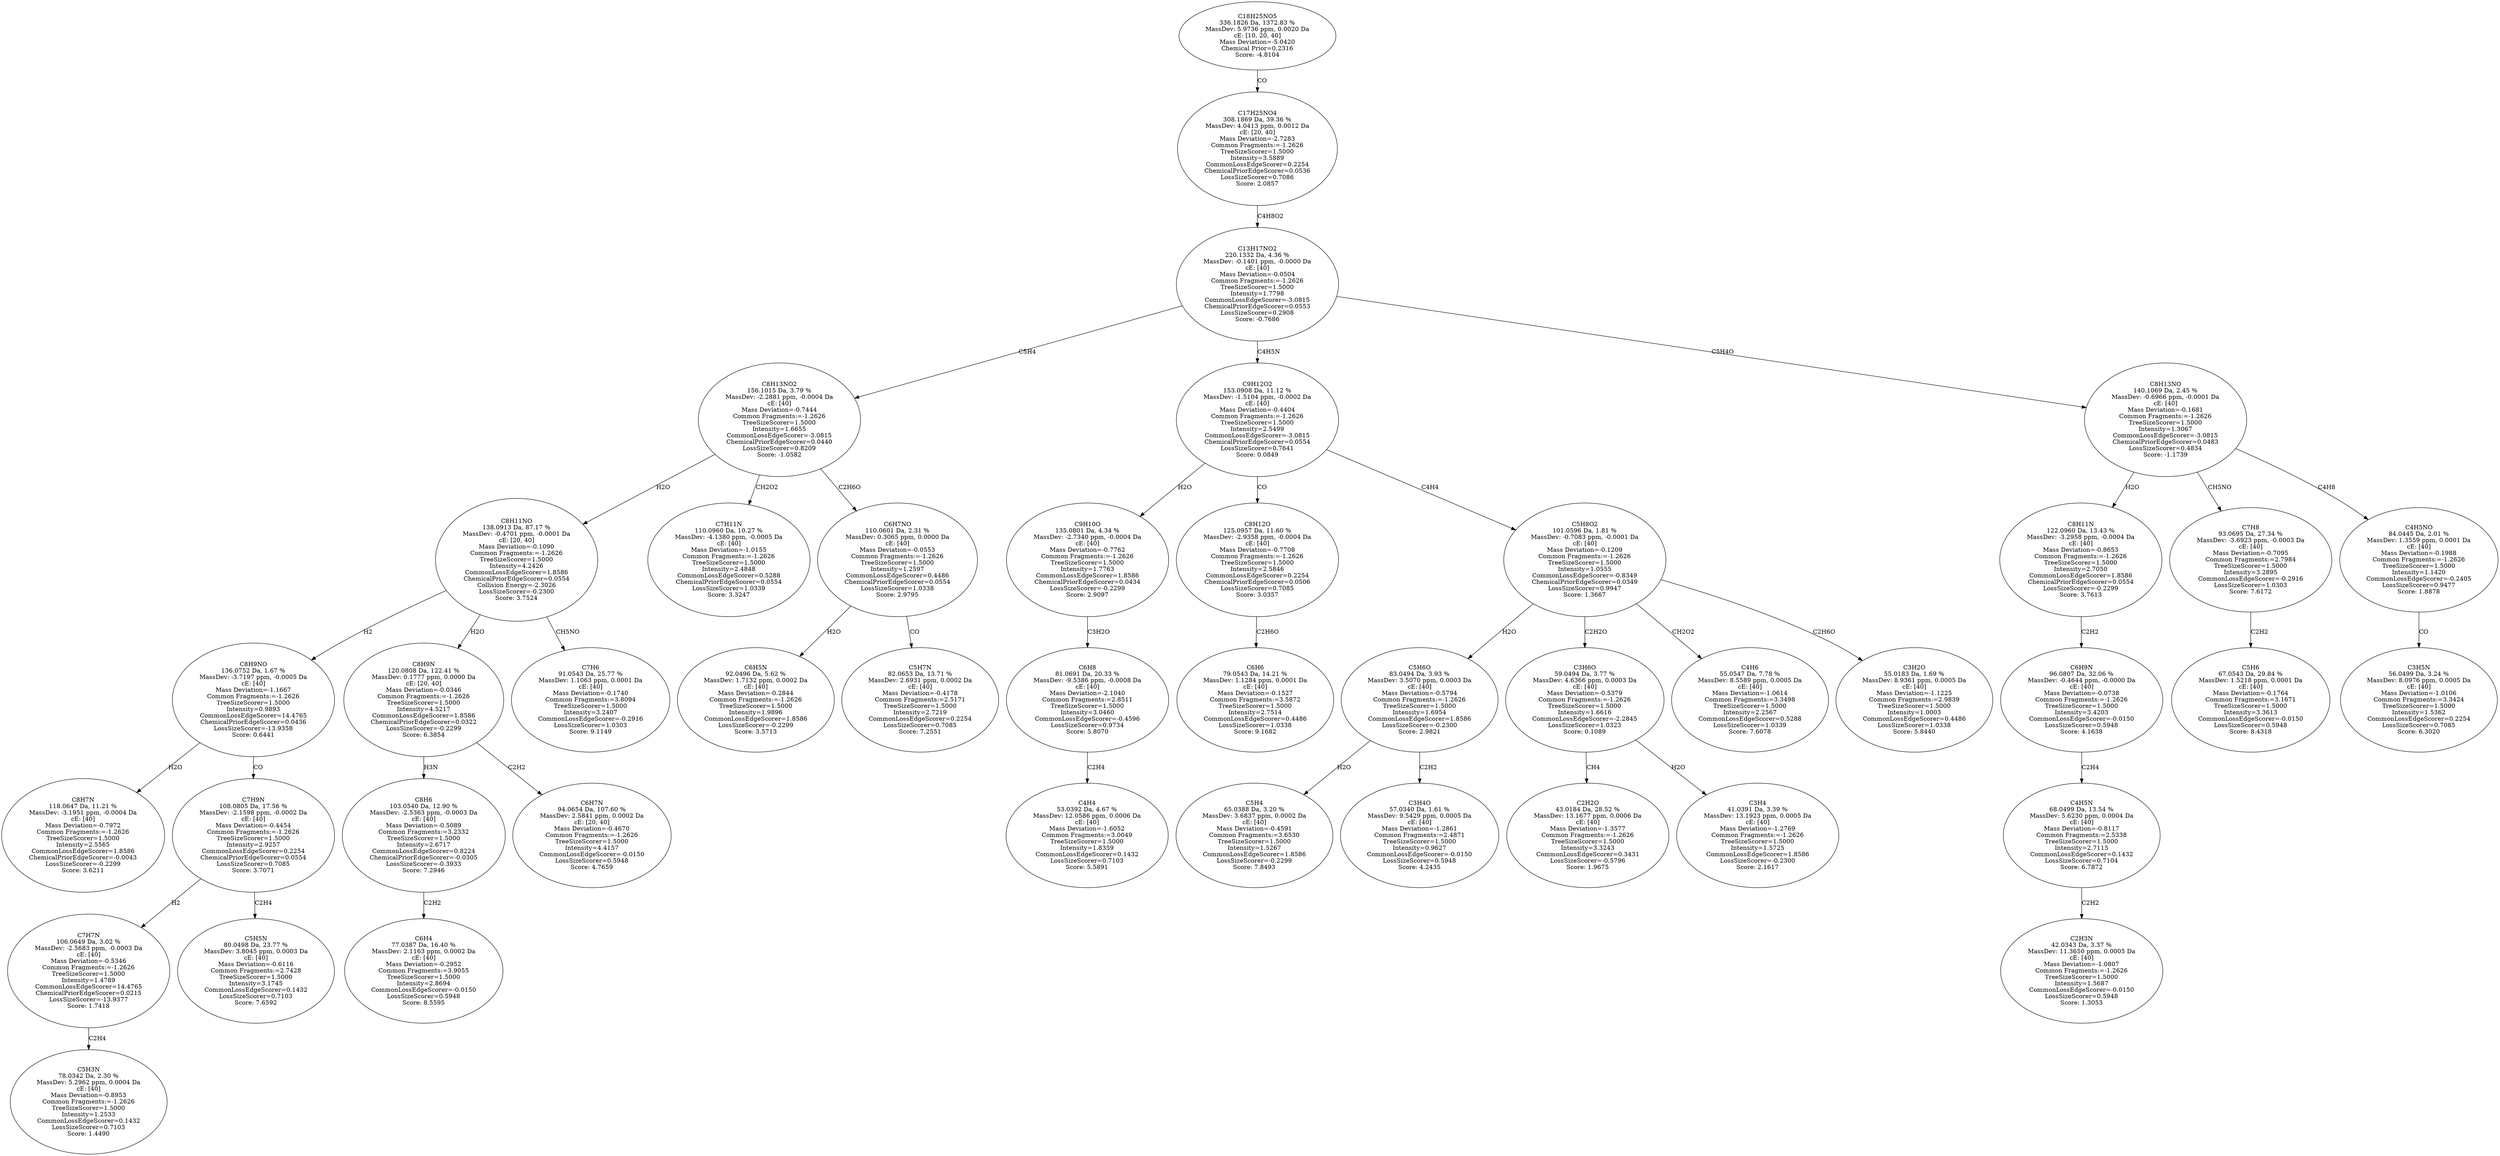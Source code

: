 strict digraph {
v1 [label="C8H7N\n118.0647 Da, 11.21 %\nMassDev: -3.1951 ppm, -0.0004 Da\ncE: [40]\nMass Deviation=-0.7972\nCommon Fragments:=-1.2626\nTreeSizeScorer=1.5000\nIntensity=2.5565\nCommonLossEdgeScorer=1.8586\nChemicalPriorEdgeScorer=-0.0043\nLossSizeScorer=-0.2299\nScore: 3.6211"];
v2 [label="C5H3N\n78.0342 Da, 2.30 %\nMassDev: 5.2962 ppm, 0.0004 Da\ncE: [40]\nMass Deviation=-0.8953\nCommon Fragments:=-1.2626\nTreeSizeScorer=1.5000\nIntensity=1.2533\nCommonLossEdgeScorer=0.1432\nLossSizeScorer=0.7103\nScore: 1.4490"];
v3 [label="C7H7N\n106.0649 Da, 3.02 %\nMassDev: -2.5683 ppm, -0.0003 Da\ncE: [40]\nMass Deviation=-0.5346\nCommon Fragments:=-1.2626\nTreeSizeScorer=1.5000\nIntensity=1.4789\nCommonLossEdgeScorer=14.4765\nChemicalPriorEdgeScorer=0.0215\nLossSizeScorer=-13.9377\nScore: 1.7418"];
v4 [label="C5H5N\n80.0498 Da, 23.77 %\nMassDev: 3.8045 ppm, 0.0003 Da\ncE: [40]\nMass Deviation=-0.6116\nCommon Fragments:=2.7428\nTreeSizeScorer=1.5000\nIntensity=3.1745\nCommonLossEdgeScorer=0.1432\nLossSizeScorer=0.7103\nScore: 7.6592"];
v5 [label="C7H9N\n108.0805 Da, 17.56 %\nMassDev: -2.1598 ppm, -0.0002 Da\ncE: [40]\nMass Deviation=-0.4454\nCommon Fragments:=-1.2626\nTreeSizeScorer=1.5000\nIntensity=2.9257\nCommonLossEdgeScorer=0.2254\nChemicalPriorEdgeScorer=0.0554\nLossSizeScorer=0.7085\nScore: 3.7071"];
v6 [label="C8H9NO\n136.0752 Da, 1.67 %\nMassDev: -3.7197 ppm, -0.0005 Da\ncE: [40]\nMass Deviation=-1.1667\nCommon Fragments:=-1.2626\nTreeSizeScorer=1.5000\nIntensity=0.9893\nCommonLossEdgeScorer=14.4765\nChemicalPriorEdgeScorer=0.0436\nLossSizeScorer=-13.9358\nScore: 0.6441"];
v7 [label="C6H4\n77.0387 Da, 16.40 %\nMassDev: 2.1163 ppm, 0.0002 Da\ncE: [40]\nMass Deviation=-0.2952\nCommon Fragments:=3.9055\nTreeSizeScorer=1.5000\nIntensity=2.8694\nCommonLossEdgeScorer=-0.0150\nLossSizeScorer=0.5948\nScore: 8.5595"];
v8 [label="C8H6\n103.0540 Da, 12.90 %\nMassDev: -2.5363 ppm, -0.0003 Da\ncE: [40]\nMass Deviation=-0.5089\nCommon Fragments:=3.2332\nTreeSizeScorer=1.5000\nIntensity=2.6717\nCommonLossEdgeScorer=0.8224\nChemicalPriorEdgeScorer=-0.0305\nLossSizeScorer=-0.3933\nScore: 7.2946"];
v9 [label="C6H7N\n94.0654 Da, 107.60 %\nMassDev: 2.5841 ppm, 0.0002 Da\ncE: [20, 40]\nMass Deviation=-0.4670\nCommon Fragments:=-1.2626\nTreeSizeScorer=1.5000\nIntensity=4.4157\nCommonLossEdgeScorer=-0.0150\nLossSizeScorer=0.5948\nScore: 4.7659"];
v10 [label="C8H9N\n120.0808 Da, 122.41 %\nMassDev: 0.1777 ppm, 0.0000 Da\ncE: [20, 40]\nMass Deviation=-0.0346\nCommon Fragments:=-1.2626\nTreeSizeScorer=1.5000\nIntensity=4.5217\nCommonLossEdgeScorer=1.8586\nChemicalPriorEdgeScorer=0.0322\nLossSizeScorer=-0.2299\nScore: 6.3854"];
v11 [label="C7H6\n91.0543 Da, 25.77 %\nMassDev: 1.1063 ppm, 0.0001 Da\ncE: [40]\nMass Deviation=-0.1740\nCommon Fragments:=3.8094\nTreeSizeScorer=1.5000\nIntensity=3.2407\nCommonLossEdgeScorer=-0.2916\nLossSizeScorer=1.0303\nScore: 9.1149"];
v12 [label="C8H11NO\n138.0913 Da, 87.17 %\nMassDev: -0.4701 ppm, -0.0001 Da\ncE: [20, 40]\nMass Deviation=-0.1090\nCommon Fragments:=-1.2626\nTreeSizeScorer=1.5000\nIntensity=4.2426\nCommonLossEdgeScorer=1.8586\nChemicalPriorEdgeScorer=0.0554\nCollision Energy=-2.3026\nLossSizeScorer=-0.2300\nScore: 3.7524"];
v13 [label="C7H11N\n110.0960 Da, 10.27 %\nMassDev: -4.1380 ppm, -0.0005 Da\ncE: [40]\nMass Deviation=-1.0155\nCommon Fragments:=-1.2626\nTreeSizeScorer=1.5000\nIntensity=2.4848\nCommonLossEdgeScorer=0.5288\nChemicalPriorEdgeScorer=0.0554\nLossSizeScorer=1.0339\nScore: 3.3247"];
v14 [label="C6H5N\n92.0496 Da, 5.62 %\nMassDev: 1.7132 ppm, 0.0002 Da\ncE: [40]\nMass Deviation=-0.2844\nCommon Fragments:=-1.2626\nTreeSizeScorer=1.5000\nIntensity=1.9896\nCommonLossEdgeScorer=1.8586\nLossSizeScorer=-0.2299\nScore: 3.5713"];
v15 [label="C5H7N\n82.0653 Da, 13.71 %\nMassDev: 2.6931 ppm, 0.0002 Da\ncE: [40]\nMass Deviation=-0.4178\nCommon Fragments:=2.5171\nTreeSizeScorer=1.5000\nIntensity=2.7219\nCommonLossEdgeScorer=0.2254\nLossSizeScorer=0.7085\nScore: 7.2551"];
v16 [label="C6H7NO\n110.0601 Da, 2.31 %\nMassDev: 0.3065 ppm, 0.0000 Da\ncE: [40]\nMass Deviation=-0.0553\nCommon Fragments:=-1.2626\nTreeSizeScorer=1.5000\nIntensity=1.2597\nCommonLossEdgeScorer=0.4486\nChemicalPriorEdgeScorer=0.0554\nLossSizeScorer=1.0338\nScore: 2.9795"];
v17 [label="C8H13NO2\n156.1015 Da, 3.79 %\nMassDev: -2.2881 ppm, -0.0004 Da\ncE: [40]\nMass Deviation=-0.7444\nCommon Fragments:=-1.2626\nTreeSizeScorer=1.5000\nIntensity=1.6655\nCommonLossEdgeScorer=-3.0815\nChemicalPriorEdgeScorer=0.0440\nLossSizeScorer=0.8209\nScore: -1.0582"];
v18 [label="C4H4\n53.0392 Da, 4.67 %\nMassDev: 12.0586 ppm, 0.0006 Da\ncE: [40]\nMass Deviation=-1.6052\nCommon Fragments:=3.0049\nTreeSizeScorer=1.5000\nIntensity=1.8359\nCommonLossEdgeScorer=0.1432\nLossSizeScorer=0.7103\nScore: 5.5891"];
v19 [label="C6H8\n81.0691 Da, 20.33 %\nMassDev: -9.5386 ppm, -0.0008 Da\ncE: [40]\nMass Deviation=-2.1040\nCommon Fragments:=2.8511\nTreeSizeScorer=1.5000\nIntensity=3.0460\nCommonLossEdgeScorer=-0.4596\nLossSizeScorer=0.9734\nScore: 5.8070"];
v20 [label="C9H10O\n135.0801 Da, 4.34 %\nMassDev: -2.7340 ppm, -0.0004 Da\ncE: [40]\nMass Deviation=-0.7762\nCommon Fragments:=-1.2626\nTreeSizeScorer=1.5000\nIntensity=1.7763\nCommonLossEdgeScorer=1.8586\nChemicalPriorEdgeScorer=0.0434\nLossSizeScorer=-0.2299\nScore: 2.9097"];
v21 [label="C6H6\n79.0543 Da, 14.21 %\nMassDev: 1.1284 ppm, 0.0001 Da\ncE: [40]\nMass Deviation=-0.1527\nCommon Fragments:=3.5872\nTreeSizeScorer=1.5000\nIntensity=2.7514\nCommonLossEdgeScorer=0.4486\nLossSizeScorer=1.0338\nScore: 9.1682"];
v22 [label="C8H12O\n125.0957 Da, 11.60 %\nMassDev: -2.9358 ppm, -0.0004 Da\ncE: [40]\nMass Deviation=-0.7708\nCommon Fragments:=-1.2626\nTreeSizeScorer=1.5000\nIntensity=2.5846\nCommonLossEdgeScorer=0.2254\nChemicalPriorEdgeScorer=0.0506\nLossSizeScorer=0.7085\nScore: 3.0357"];
v23 [label="C5H4\n65.0388 Da, 3.20 %\nMassDev: 3.6837 ppm, 0.0002 Da\ncE: [40]\nMass Deviation=-0.4591\nCommon Fragments:=3.6530\nTreeSizeScorer=1.5000\nIntensity=1.5267\nCommonLossEdgeScorer=1.8586\nLossSizeScorer=-0.2299\nScore: 7.8493"];
v24 [label="C3H4O\n57.0340 Da, 1.61 %\nMassDev: 9.5429 ppm, 0.0005 Da\ncE: [40]\nMass Deviation=-1.2861\nCommon Fragments:=2.4871\nTreeSizeScorer=1.5000\nIntensity=0.9627\nCommonLossEdgeScorer=-0.0150\nLossSizeScorer=0.5948\nScore: 4.2435"];
v25 [label="C5H6O\n83.0494 Da, 3.93 %\nMassDev: 3.5070 ppm, 0.0003 Da\ncE: [40]\nMass Deviation=-0.5794\nCommon Fragments:=-1.2626\nTreeSizeScorer=1.5000\nIntensity=1.6954\nCommonLossEdgeScorer=1.8586\nLossSizeScorer=-0.2300\nScore: 2.9821"];
v26 [label="C2H2O\n43.0184 Da, 28.52 %\nMassDev: 13.1677 ppm, 0.0006 Da\ncE: [40]\nMass Deviation=-1.3577\nCommon Fragments:=-1.2626\nTreeSizeScorer=1.5000\nIntensity=3.3243\nCommonLossEdgeScorer=0.3431\nLossSizeScorer=-0.5796\nScore: 1.9675"];
v27 [label="C3H4\n41.0391 Da, 3.39 %\nMassDev: 13.1923 ppm, 0.0005 Da\ncE: [40]\nMass Deviation=-1.2769\nCommon Fragments:=-1.2626\nTreeSizeScorer=1.5000\nIntensity=1.5725\nCommonLossEdgeScorer=1.8586\nLossSizeScorer=-0.2300\nScore: 2.1617"];
v28 [label="C3H6O\n59.0494 Da, 3.77 %\nMassDev: 4.6366 ppm, 0.0003 Da\ncE: [40]\nMass Deviation=-0.5379\nCommon Fragments:=-1.2626\nTreeSizeScorer=1.5000\nIntensity=1.6616\nCommonLossEdgeScorer=-2.2845\nLossSizeScorer=1.0323\nScore: 0.1089"];
v29 [label="C4H6\n55.0547 Da, 7.78 %\nMassDev: 8.5589 ppm, 0.0005 Da\ncE: [40]\nMass Deviation=-1.0614\nCommon Fragments:=3.3498\nTreeSizeScorer=1.5000\nIntensity=2.2567\nCommonLossEdgeScorer=0.5288\nLossSizeScorer=1.0339\nScore: 7.6078"];
v30 [label="C3H2O\n55.0183 Da, 1.69 %\nMassDev: 8.9361 ppm, 0.0005 Da\ncE: [40]\nMass Deviation=-1.1225\nCommon Fragments:=2.9839\nTreeSizeScorer=1.5000\nIntensity=1.0003\nCommonLossEdgeScorer=0.4486\nLossSizeScorer=1.0338\nScore: 5.8440"];
v31 [label="C5H8O2\n101.0596 Da, 1.81 %\nMassDev: -0.7083 ppm, -0.0001 Da\ncE: [40]\nMass Deviation=-0.1209\nCommon Fragments:=-1.2626\nTreeSizeScorer=1.5000\nIntensity=1.0555\nCommonLossEdgeScorer=-0.8349\nChemicalPriorEdgeScorer=0.0349\nLossSizeScorer=0.9947\nScore: 1.3667"];
v32 [label="C9H12O2\n153.0908 Da, 11.12 %\nMassDev: -1.5104 ppm, -0.0002 Da\ncE: [40]\nMass Deviation=-0.4404\nCommon Fragments:=-1.2626\nTreeSizeScorer=1.5000\nIntensity=2.5499\nCommonLossEdgeScorer=-3.0815\nChemicalPriorEdgeScorer=0.0554\nLossSizeScorer=0.7641\nScore: 0.0849"];
v33 [label="C2H3N\n42.0343 Da, 3.37 %\nMassDev: 11.3650 ppm, 0.0005 Da\ncE: [40]\nMass Deviation=-1.0807\nCommon Fragments:=-1.2626\nTreeSizeScorer=1.5000\nIntensity=1.5687\nCommonLossEdgeScorer=-0.0150\nLossSizeScorer=0.5948\nScore: 1.3053"];
v34 [label="C4H5N\n68.0499 Da, 13.54 %\nMassDev: 5.6230 ppm, 0.0004 Da\ncE: [40]\nMass Deviation=-0.8117\nCommon Fragments:=2.5338\nTreeSizeScorer=1.5000\nIntensity=2.7115\nCommonLossEdgeScorer=0.1432\nLossSizeScorer=0.7104\nScore: 6.7872"];
v35 [label="C6H9N\n96.0807 Da, 32.06 %\nMassDev: -0.4644 ppm, -0.0000 Da\ncE: [40]\nMass Deviation=-0.0738\nCommon Fragments:=-1.2626\nTreeSizeScorer=1.5000\nIntensity=3.4203\nCommonLossEdgeScorer=-0.0150\nLossSizeScorer=0.5948\nScore: 4.1638"];
v36 [label="C8H11N\n122.0960 Da, 13.43 %\nMassDev: -3.2958 ppm, -0.0004 Da\ncE: [40]\nMass Deviation=-0.8653\nCommon Fragments:=-1.2626\nTreeSizeScorer=1.5000\nIntensity=2.7050\nCommonLossEdgeScorer=1.8586\nChemicalPriorEdgeScorer=0.0554\nLossSizeScorer=-0.2299\nScore: 3.7613"];
v37 [label="C5H6\n67.0543 Da, 29.84 %\nMassDev: 1.5218 ppm, 0.0001 Da\ncE: [40]\nMass Deviation=-0.1764\nCommon Fragments:=3.1671\nTreeSizeScorer=1.5000\nIntensity=3.3613\nCommonLossEdgeScorer=-0.0150\nLossSizeScorer=0.5948\nScore: 8.4318"];
v38 [label="C7H8\n93.0695 Da, 27.34 %\nMassDev: -3.6923 ppm, -0.0003 Da\ncE: [40]\nMass Deviation=-0.7095\nCommon Fragments:=2.7984\nTreeSizeScorer=1.5000\nIntensity=3.2895\nCommonLossEdgeScorer=-0.2916\nLossSizeScorer=1.0303\nScore: 7.6172"];
v39 [label="C3H5N\n56.0499 Da, 3.24 %\nMassDev: 8.0976 ppm, 0.0005 Da\ncE: [40]\nMass Deviation=-1.0106\nCommon Fragments:=3.3424\nTreeSizeScorer=1.5000\nIntensity=1.5362\nCommonLossEdgeScorer=0.2254\nLossSizeScorer=0.7085\nScore: 6.3020"];
v40 [label="C4H5NO\n84.0445 Da, 2.01 %\nMassDev: 1.3559 ppm, 0.0001 Da\ncE: [40]\nMass Deviation=-0.1988\nCommon Fragments:=-1.2626\nTreeSizeScorer=1.5000\nIntensity=1.1420\nCommonLossEdgeScorer=-0.2405\nLossSizeScorer=0.9477\nScore: 1.8878"];
v41 [label="C8H13NO\n140.1069 Da, 2.45 %\nMassDev: -0.6966 ppm, -0.0001 Da\ncE: [40]\nMass Deviation=-0.1681\nCommon Fragments:=-1.2626\nTreeSizeScorer=1.5000\nIntensity=1.3067\nCommonLossEdgeScorer=-3.0815\nChemicalPriorEdgeScorer=0.0483\nLossSizeScorer=0.4834\nScore: -1.1739"];
v42 [label="C13H17NO2\n220.1332 Da, 4.36 %\nMassDev: -0.1401 ppm, -0.0000 Da\ncE: [40]\nMass Deviation=-0.0504\nCommon Fragments:=-1.2626\nTreeSizeScorer=1.5000\nIntensity=1.7798\nCommonLossEdgeScorer=-3.0815\nChemicalPriorEdgeScorer=0.0553\nLossSizeScorer=0.2908\nScore: -0.7686"];
v43 [label="C17H25NO4\n308.1869 Da, 39.36 %\nMassDev: 4.0413 ppm, 0.0012 Da\ncE: [20, 40]\nMass Deviation=-2.7283\nCommon Fragments:=-1.2626\nTreeSizeScorer=1.5000\nIntensity=3.5889\nCommonLossEdgeScorer=0.2254\nChemicalPriorEdgeScorer=0.0536\nLossSizeScorer=0.7086\nScore: 2.0857"];
v44 [label="C18H25NO5\n336.1826 Da, 1372.83 %\nMassDev: 5.9736 ppm, 0.0020 Da\ncE: [10, 20, 40]\nMass Deviation=-5.0420\nChemical Prior=0.2316\nScore: -4.8104"];
v6 -> v1 [label="H2O"];
v3 -> v2 [label="C2H4"];
v5 -> v3 [label="H2"];
v5 -> v4 [label="C2H4"];
v6 -> v5 [label="CO"];
v12 -> v6 [label="H2"];
v8 -> v7 [label="C2H2"];
v10 -> v8 [label="H3N"];
v10 -> v9 [label="C2H2"];
v12 -> v10 [label="H2O"];
v12 -> v11 [label="CH5NO"];
v17 -> v12 [label="H2O"];
v17 -> v13 [label="CH2O2"];
v16 -> v14 [label="H2O"];
v16 -> v15 [label="CO"];
v17 -> v16 [label="C2H6O"];
v42 -> v17 [label="C5H4"];
v19 -> v18 [label="C2H4"];
v20 -> v19 [label="C3H2O"];
v32 -> v20 [label="H2O"];
v22 -> v21 [label="C2H6O"];
v32 -> v22 [label="CO"];
v25 -> v23 [label="H2O"];
v25 -> v24 [label="C2H2"];
v31 -> v25 [label="H2O"];
v28 -> v26 [label="CH4"];
v28 -> v27 [label="H2O"];
v31 -> v28 [label="C2H2O"];
v31 -> v29 [label="CH2O2"];
v31 -> v30 [label="C2H6O"];
v32 -> v31 [label="C4H4"];
v42 -> v32 [label="C4H5N"];
v34 -> v33 [label="C2H2"];
v35 -> v34 [label="C2H4"];
v36 -> v35 [label="C2H2"];
v41 -> v36 [label="H2O"];
v38 -> v37 [label="C2H2"];
v41 -> v38 [label="CH5NO"];
v40 -> v39 [label="CO"];
v41 -> v40 [label="C4H8"];
v42 -> v41 [label="C5H4O"];
v43 -> v42 [label="C4H8O2"];
v44 -> v43 [label="CO"];
}